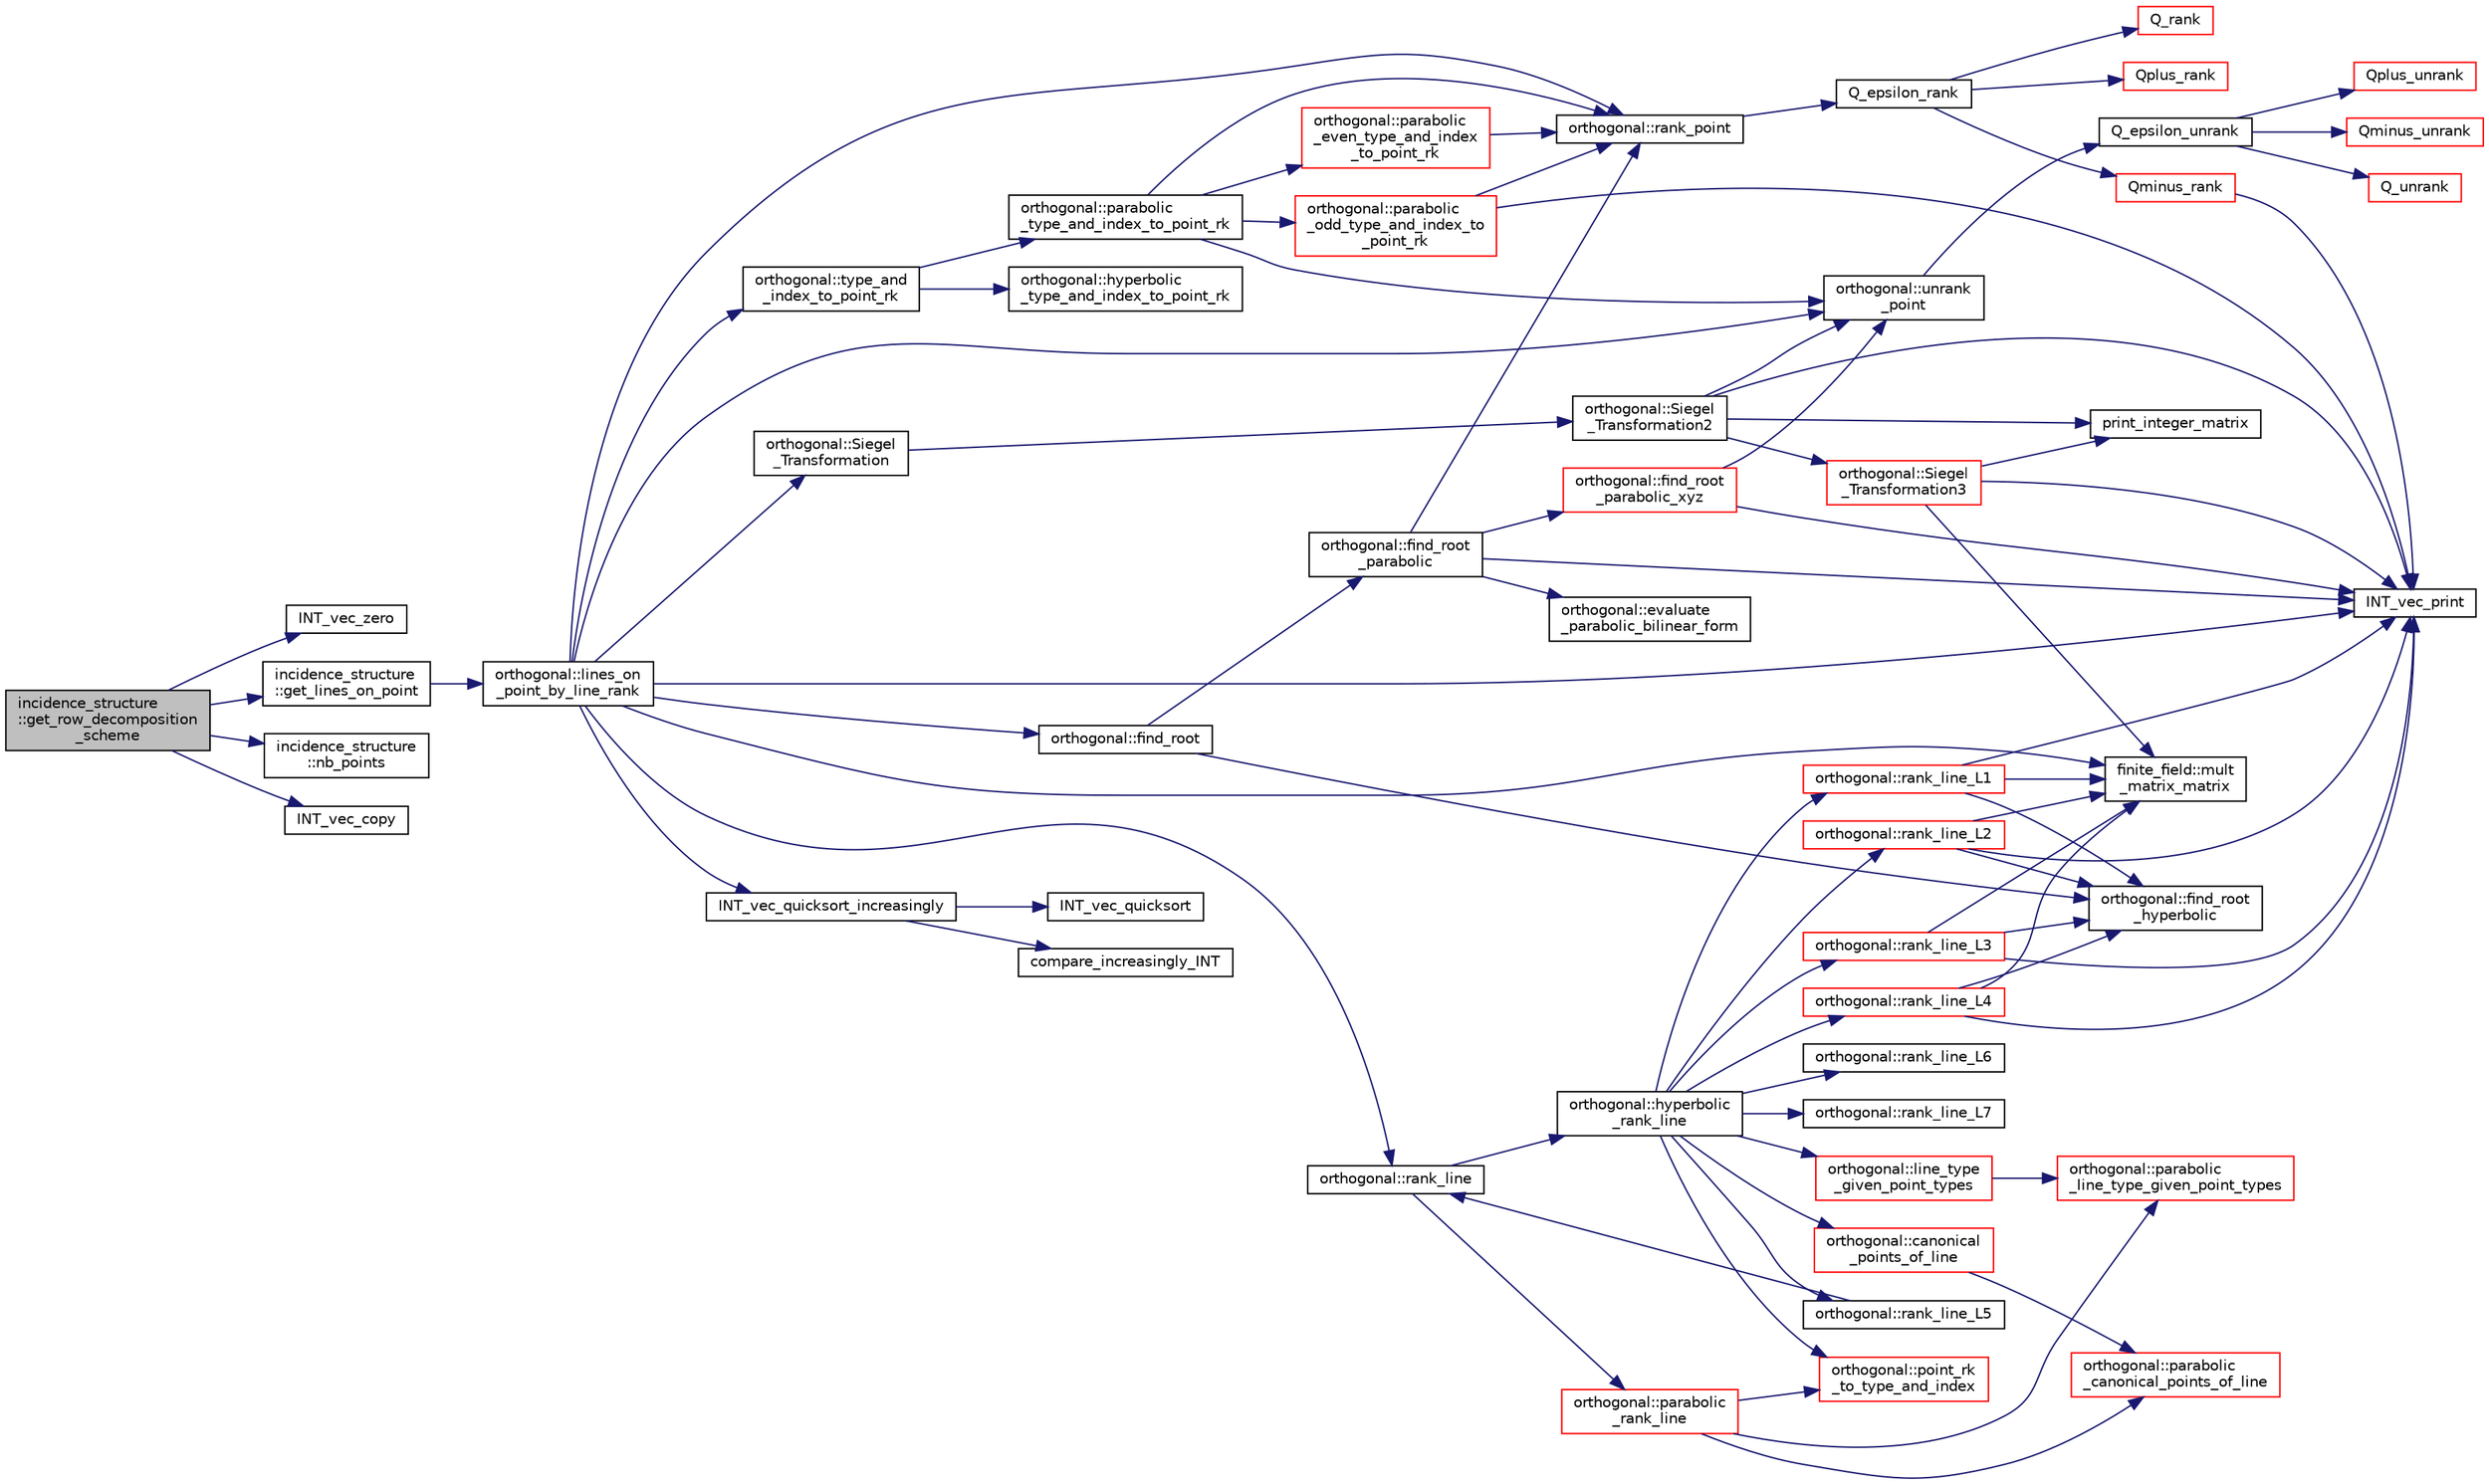 digraph "incidence_structure::get_row_decomposition_scheme"
{
  edge [fontname="Helvetica",fontsize="10",labelfontname="Helvetica",labelfontsize="10"];
  node [fontname="Helvetica",fontsize="10",shape=record];
  rankdir="LR";
  Node4555 [label="incidence_structure\l::get_row_decomposition\l_scheme",height=0.2,width=0.4,color="black", fillcolor="grey75", style="filled", fontcolor="black"];
  Node4555 -> Node4556 [color="midnightblue",fontsize="10",style="solid",fontname="Helvetica"];
  Node4556 [label="INT_vec_zero",height=0.2,width=0.4,color="black", fillcolor="white", style="filled",URL="$df/dbf/sajeeb_8_c.html#aa8c9c7977203577026080f546fe4980f"];
  Node4555 -> Node4557 [color="midnightblue",fontsize="10",style="solid",fontname="Helvetica"];
  Node4557 [label="incidence_structure\l::get_lines_on_point",height=0.2,width=0.4,color="black", fillcolor="white", style="filled",URL="$da/d8a/classincidence__structure.html#a09148fd9478525b4a65c8e44833d1861"];
  Node4557 -> Node4558 [color="midnightblue",fontsize="10",style="solid",fontname="Helvetica"];
  Node4558 [label="orthogonal::lines_on\l_point_by_line_rank",height=0.2,width=0.4,color="black", fillcolor="white", style="filled",URL="$d7/daa/classorthogonal.html#adc21874b6da3cd3585c704994fb538aa"];
  Node4558 -> Node4559 [color="midnightblue",fontsize="10",style="solid",fontname="Helvetica"];
  Node4559 [label="orthogonal::type_and\l_index_to_point_rk",height=0.2,width=0.4,color="black", fillcolor="white", style="filled",URL="$d7/daa/classorthogonal.html#a319ef460cdfe3247d336c3fb482901eb"];
  Node4559 -> Node4560 [color="midnightblue",fontsize="10",style="solid",fontname="Helvetica"];
  Node4560 [label="orthogonal::hyperbolic\l_type_and_index_to_point_rk",height=0.2,width=0.4,color="black", fillcolor="white", style="filled",URL="$d7/daa/classorthogonal.html#af31cd843ff2e6eb4fe1ba9c49e62d1b8"];
  Node4559 -> Node4561 [color="midnightblue",fontsize="10",style="solid",fontname="Helvetica"];
  Node4561 [label="orthogonal::parabolic\l_type_and_index_to_point_rk",height=0.2,width=0.4,color="black", fillcolor="white", style="filled",URL="$d7/daa/classorthogonal.html#a67c316cf01b382762e6ac372f522d106"];
  Node4561 -> Node4562 [color="midnightblue",fontsize="10",style="solid",fontname="Helvetica"];
  Node4562 [label="orthogonal::unrank\l_point",height=0.2,width=0.4,color="black", fillcolor="white", style="filled",URL="$d7/daa/classorthogonal.html#ab655117100f7c66c19817b84ac5ac0a0"];
  Node4562 -> Node4563 [color="midnightblue",fontsize="10",style="solid",fontname="Helvetica"];
  Node4563 [label="Q_epsilon_unrank",height=0.2,width=0.4,color="black", fillcolor="white", style="filled",URL="$d4/d67/geometry_8h.html#af162c4d30d4a6528299e37551c353e7b"];
  Node4563 -> Node4564 [color="midnightblue",fontsize="10",style="solid",fontname="Helvetica"];
  Node4564 [label="Q_unrank",height=0.2,width=0.4,color="red", fillcolor="white", style="filled",URL="$db/da0/lib_2foundations_2geometry_2orthogonal__points_8_c.html#a6d02923d5b54ef796934e753e6f5b65b"];
  Node4563 -> Node4582 [color="midnightblue",fontsize="10",style="solid",fontname="Helvetica"];
  Node4582 [label="Qplus_unrank",height=0.2,width=0.4,color="red", fillcolor="white", style="filled",URL="$db/da0/lib_2foundations_2geometry_2orthogonal__points_8_c.html#ad50512edd586919700e033744b4a03c8"];
  Node4563 -> Node4583 [color="midnightblue",fontsize="10",style="solid",fontname="Helvetica"];
  Node4583 [label="Qminus_unrank",height=0.2,width=0.4,color="red", fillcolor="white", style="filled",URL="$db/da0/lib_2foundations_2geometry_2orthogonal__points_8_c.html#ac2dd18f435ab479095b836a483c12c7d"];
  Node4561 -> Node4584 [color="midnightblue",fontsize="10",style="solid",fontname="Helvetica"];
  Node4584 [label="orthogonal::rank_point",height=0.2,width=0.4,color="black", fillcolor="white", style="filled",URL="$d7/daa/classorthogonal.html#adb4f1528590a804b3c011a68c9ebf655"];
  Node4584 -> Node4585 [color="midnightblue",fontsize="10",style="solid",fontname="Helvetica"];
  Node4585 [label="Q_epsilon_rank",height=0.2,width=0.4,color="black", fillcolor="white", style="filled",URL="$d4/d67/geometry_8h.html#a0949e1151174e2988aa697cb31942e97"];
  Node4585 -> Node4586 [color="midnightblue",fontsize="10",style="solid",fontname="Helvetica"];
  Node4586 [label="Q_rank",height=0.2,width=0.4,color="red", fillcolor="white", style="filled",URL="$db/da0/lib_2foundations_2geometry_2orthogonal__points_8_c.html#ad2671f4db3224df1e22494b9d946375e"];
  Node4585 -> Node4602 [color="midnightblue",fontsize="10",style="solid",fontname="Helvetica"];
  Node4602 [label="Qplus_rank",height=0.2,width=0.4,color="red", fillcolor="white", style="filled",URL="$db/da0/lib_2foundations_2geometry_2orthogonal__points_8_c.html#aaa1be357d007a845ce2866169d63afb7"];
  Node4585 -> Node4603 [color="midnightblue",fontsize="10",style="solid",fontname="Helvetica"];
  Node4603 [label="Qminus_rank",height=0.2,width=0.4,color="red", fillcolor="white", style="filled",URL="$db/da0/lib_2foundations_2geometry_2orthogonal__points_8_c.html#aec3e3dad3c2c12fa081edab0af2cb91a"];
  Node4603 -> Node4592 [color="midnightblue",fontsize="10",style="solid",fontname="Helvetica"];
  Node4592 [label="INT_vec_print",height=0.2,width=0.4,color="black", fillcolor="white", style="filled",URL="$df/dbf/sajeeb_8_c.html#a79a5901af0b47dd0d694109543c027fe"];
  Node4561 -> Node4605 [color="midnightblue",fontsize="10",style="solid",fontname="Helvetica"];
  Node4605 [label="orthogonal::parabolic\l_even_type_and_index\l_to_point_rk",height=0.2,width=0.4,color="red", fillcolor="white", style="filled",URL="$d7/daa/classorthogonal.html#af43894039e8c5a8039f52b93dfa3ff77"];
  Node4605 -> Node4584 [color="midnightblue",fontsize="10",style="solid",fontname="Helvetica"];
  Node4561 -> Node4618 [color="midnightblue",fontsize="10",style="solid",fontname="Helvetica"];
  Node4618 [label="orthogonal::parabolic\l_odd_type_and_index_to\l_point_rk",height=0.2,width=0.4,color="red", fillcolor="white", style="filled",URL="$d7/daa/classorthogonal.html#aac70113614b52601e38b3ce8cbffbc9a"];
  Node4618 -> Node4592 [color="midnightblue",fontsize="10",style="solid",fontname="Helvetica"];
  Node4618 -> Node4584 [color="midnightblue",fontsize="10",style="solid",fontname="Helvetica"];
  Node4558 -> Node4562 [color="midnightblue",fontsize="10",style="solid",fontname="Helvetica"];
  Node4558 -> Node4622 [color="midnightblue",fontsize="10",style="solid",fontname="Helvetica"];
  Node4622 [label="orthogonal::find_root",height=0.2,width=0.4,color="black", fillcolor="white", style="filled",URL="$d7/daa/classorthogonal.html#a7cad6e763a1f49ab5e372a26f5cdf247"];
  Node4622 -> Node4623 [color="midnightblue",fontsize="10",style="solid",fontname="Helvetica"];
  Node4623 [label="orthogonal::find_root\l_hyperbolic",height=0.2,width=0.4,color="black", fillcolor="white", style="filled",URL="$d7/daa/classorthogonal.html#a4cb66d7aec283cd032a99cb9b2b9992d"];
  Node4622 -> Node4624 [color="midnightblue",fontsize="10",style="solid",fontname="Helvetica"];
  Node4624 [label="orthogonal::find_root\l_parabolic",height=0.2,width=0.4,color="black", fillcolor="white", style="filled",URL="$d7/daa/classorthogonal.html#a2e4453bb31692707f8a9e8b660b2e136"];
  Node4624 -> Node4625 [color="midnightblue",fontsize="10",style="solid",fontname="Helvetica"];
  Node4625 [label="orthogonal::find_root\l_parabolic_xyz",height=0.2,width=0.4,color="red", fillcolor="white", style="filled",URL="$d7/daa/classorthogonal.html#a17dba83065c664a7d174c4693e87493b"];
  Node4625 -> Node4562 [color="midnightblue",fontsize="10",style="solid",fontname="Helvetica"];
  Node4625 -> Node4592 [color="midnightblue",fontsize="10",style="solid",fontname="Helvetica"];
  Node4624 -> Node4592 [color="midnightblue",fontsize="10",style="solid",fontname="Helvetica"];
  Node4624 -> Node4626 [color="midnightblue",fontsize="10",style="solid",fontname="Helvetica"];
  Node4626 [label="orthogonal::evaluate\l_parabolic_bilinear_form",height=0.2,width=0.4,color="black", fillcolor="white", style="filled",URL="$d7/daa/classorthogonal.html#a8ee79da4c853cd384a0028cbebbbe0ee"];
  Node4624 -> Node4584 [color="midnightblue",fontsize="10",style="solid",fontname="Helvetica"];
  Node4558 -> Node4627 [color="midnightblue",fontsize="10",style="solid",fontname="Helvetica"];
  Node4627 [label="orthogonal::Siegel\l_Transformation",height=0.2,width=0.4,color="black", fillcolor="white", style="filled",URL="$d7/daa/classorthogonal.html#a27258e68c99323ac8de66fedbe565a3d"];
  Node4627 -> Node4628 [color="midnightblue",fontsize="10",style="solid",fontname="Helvetica"];
  Node4628 [label="orthogonal::Siegel\l_Transformation2",height=0.2,width=0.4,color="black", fillcolor="white", style="filled",URL="$d7/daa/classorthogonal.html#aaf1945ebd71495f1b362e5091d4b30ec"];
  Node4628 -> Node4562 [color="midnightblue",fontsize="10",style="solid",fontname="Helvetica"];
  Node4628 -> Node4592 [color="midnightblue",fontsize="10",style="solid",fontname="Helvetica"];
  Node4628 -> Node4629 [color="midnightblue",fontsize="10",style="solid",fontname="Helvetica"];
  Node4629 [label="orthogonal::Siegel\l_Transformation3",height=0.2,width=0.4,color="red", fillcolor="white", style="filled",URL="$d7/daa/classorthogonal.html#ac9129abf3f825e8c7d5591d1ba116ac7"];
  Node4629 -> Node4592 [color="midnightblue",fontsize="10",style="solid",fontname="Helvetica"];
  Node4629 -> Node4634 [color="midnightblue",fontsize="10",style="solid",fontname="Helvetica"];
  Node4634 [label="print_integer_matrix",height=0.2,width=0.4,color="black", fillcolor="white", style="filled",URL="$d5/db4/io__and__os_8h.html#ab4d187a9b89a64102b971201b789b653"];
  Node4629 -> Node4636 [color="midnightblue",fontsize="10",style="solid",fontname="Helvetica"];
  Node4636 [label="finite_field::mult\l_matrix_matrix",height=0.2,width=0.4,color="black", fillcolor="white", style="filled",URL="$df/d5a/classfinite__field.html#a5e28706b815838d0ec34de1fa74bc3c4"];
  Node4628 -> Node4634 [color="midnightblue",fontsize="10",style="solid",fontname="Helvetica"];
  Node4558 -> Node4636 [color="midnightblue",fontsize="10",style="solid",fontname="Helvetica"];
  Node4558 -> Node4584 [color="midnightblue",fontsize="10",style="solid",fontname="Helvetica"];
  Node4558 -> Node4650 [color="midnightblue",fontsize="10",style="solid",fontname="Helvetica"];
  Node4650 [label="orthogonal::rank_line",height=0.2,width=0.4,color="black", fillcolor="white", style="filled",URL="$d7/daa/classorthogonal.html#a5e1b5a3eb76840f425e71f25dabcd470"];
  Node4650 -> Node4651 [color="midnightblue",fontsize="10",style="solid",fontname="Helvetica"];
  Node4651 [label="orthogonal::hyperbolic\l_rank_line",height=0.2,width=0.4,color="black", fillcolor="white", style="filled",URL="$d7/daa/classorthogonal.html#a2810f9a6851f445b03fdbfe2a888e9f5"];
  Node4651 -> Node4652 [color="midnightblue",fontsize="10",style="solid",fontname="Helvetica"];
  Node4652 [label="orthogonal::point_rk\l_to_type_and_index",height=0.2,width=0.4,color="red", fillcolor="white", style="filled",URL="$d7/daa/classorthogonal.html#a5419c9c6b60c81e6e66f3606e7ad1815"];
  Node4651 -> Node4665 [color="midnightblue",fontsize="10",style="solid",fontname="Helvetica"];
  Node4665 [label="orthogonal::line_type\l_given_point_types",height=0.2,width=0.4,color="red", fillcolor="white", style="filled",URL="$d7/daa/classorthogonal.html#abffd6b3e0d545fbe7799a2e2c1038aba"];
  Node4665 -> Node4673 [color="midnightblue",fontsize="10",style="solid",fontname="Helvetica"];
  Node4673 [label="orthogonal::parabolic\l_line_type_given_point_types",height=0.2,width=0.4,color="red", fillcolor="white", style="filled",URL="$d7/daa/classorthogonal.html#af1894e9b4951ea3b58fafaec8e1314d4"];
  Node4651 -> Node4682 [color="midnightblue",fontsize="10",style="solid",fontname="Helvetica"];
  Node4682 [label="orthogonal::canonical\l_points_of_line",height=0.2,width=0.4,color="red", fillcolor="white", style="filled",URL="$d7/daa/classorthogonal.html#a561d7c5426dcdb221a961ab2f0d89ae4"];
  Node4682 -> Node4691 [color="midnightblue",fontsize="10",style="solid",fontname="Helvetica"];
  Node4691 [label="orthogonal::parabolic\l_canonical_points_of_line",height=0.2,width=0.4,color="red", fillcolor="white", style="filled",URL="$d7/daa/classorthogonal.html#a7f1b4034dcfc0c22f06242b179466594"];
  Node4651 -> Node4697 [color="midnightblue",fontsize="10",style="solid",fontname="Helvetica"];
  Node4697 [label="orthogonal::rank_line_L1",height=0.2,width=0.4,color="red", fillcolor="white", style="filled",URL="$d7/daa/classorthogonal.html#a2d89d504dee5256f035591c1cb64e129"];
  Node4697 -> Node4592 [color="midnightblue",fontsize="10",style="solid",fontname="Helvetica"];
  Node4697 -> Node4623 [color="midnightblue",fontsize="10",style="solid",fontname="Helvetica"];
  Node4697 -> Node4636 [color="midnightblue",fontsize="10",style="solid",fontname="Helvetica"];
  Node4651 -> Node4699 [color="midnightblue",fontsize="10",style="solid",fontname="Helvetica"];
  Node4699 [label="orthogonal::rank_line_L2",height=0.2,width=0.4,color="red", fillcolor="white", style="filled",URL="$d7/daa/classorthogonal.html#abd9adb280933c973c9288e2764f72256"];
  Node4699 -> Node4592 [color="midnightblue",fontsize="10",style="solid",fontname="Helvetica"];
  Node4699 -> Node4623 [color="midnightblue",fontsize="10",style="solid",fontname="Helvetica"];
  Node4699 -> Node4636 [color="midnightblue",fontsize="10",style="solid",fontname="Helvetica"];
  Node4651 -> Node4700 [color="midnightblue",fontsize="10",style="solid",fontname="Helvetica"];
  Node4700 [label="orthogonal::rank_line_L3",height=0.2,width=0.4,color="red", fillcolor="white", style="filled",URL="$d7/daa/classorthogonal.html#a45ebd133d98a13f8c10e1ff0310874a9"];
  Node4700 -> Node4592 [color="midnightblue",fontsize="10",style="solid",fontname="Helvetica"];
  Node4700 -> Node4623 [color="midnightblue",fontsize="10",style="solid",fontname="Helvetica"];
  Node4700 -> Node4636 [color="midnightblue",fontsize="10",style="solid",fontname="Helvetica"];
  Node4651 -> Node4701 [color="midnightblue",fontsize="10",style="solid",fontname="Helvetica"];
  Node4701 [label="orthogonal::rank_line_L4",height=0.2,width=0.4,color="red", fillcolor="white", style="filled",URL="$d7/daa/classorthogonal.html#a80dc34bc12588a8b6e70cf00cd9558a6"];
  Node4701 -> Node4592 [color="midnightblue",fontsize="10",style="solid",fontname="Helvetica"];
  Node4701 -> Node4623 [color="midnightblue",fontsize="10",style="solid",fontname="Helvetica"];
  Node4701 -> Node4636 [color="midnightblue",fontsize="10",style="solid",fontname="Helvetica"];
  Node4651 -> Node4702 [color="midnightblue",fontsize="10",style="solid",fontname="Helvetica"];
  Node4702 [label="orthogonal::rank_line_L5",height=0.2,width=0.4,color="black", fillcolor="white", style="filled",URL="$d7/daa/classorthogonal.html#a80bcc065004ef76b70cef437fff6f54c"];
  Node4702 -> Node4650 [color="midnightblue",fontsize="10",style="solid",fontname="Helvetica"];
  Node4651 -> Node4703 [color="midnightblue",fontsize="10",style="solid",fontname="Helvetica"];
  Node4703 [label="orthogonal::rank_line_L6",height=0.2,width=0.4,color="black", fillcolor="white", style="filled",URL="$d7/daa/classorthogonal.html#aa32bfc8e78ece724ecbc703e94288a14"];
  Node4651 -> Node4704 [color="midnightblue",fontsize="10",style="solid",fontname="Helvetica"];
  Node4704 [label="orthogonal::rank_line_L7",height=0.2,width=0.4,color="black", fillcolor="white", style="filled",URL="$d7/daa/classorthogonal.html#aea60e6f3746fe39f8d321bc51f67fa3e"];
  Node4650 -> Node4705 [color="midnightblue",fontsize="10",style="solid",fontname="Helvetica"];
  Node4705 [label="orthogonal::parabolic\l_rank_line",height=0.2,width=0.4,color="red", fillcolor="white", style="filled",URL="$d7/daa/classorthogonal.html#a7df334ceca90bc5b90c56354dbaf45c9"];
  Node4705 -> Node4652 [color="midnightblue",fontsize="10",style="solid",fontname="Helvetica"];
  Node4705 -> Node4673 [color="midnightblue",fontsize="10",style="solid",fontname="Helvetica"];
  Node4705 -> Node4691 [color="midnightblue",fontsize="10",style="solid",fontname="Helvetica"];
  Node4558 -> Node4727 [color="midnightblue",fontsize="10",style="solid",fontname="Helvetica"];
  Node4727 [label="INT_vec_quicksort_increasingly",height=0.2,width=0.4,color="black", fillcolor="white", style="filled",URL="$d5/de2/foundations_2data__structures_2data__structures_8h.html#a31ccee746bc644f58816c67bc3a0e237"];
  Node4727 -> Node4728 [color="midnightblue",fontsize="10",style="solid",fontname="Helvetica"];
  Node4728 [label="INT_vec_quicksort",height=0.2,width=0.4,color="black", fillcolor="white", style="filled",URL="$d4/dd7/sorting_8_c.html#a06b413b423531ad098e9536031cc91ef"];
  Node4727 -> Node4729 [color="midnightblue",fontsize="10",style="solid",fontname="Helvetica"];
  Node4729 [label="compare_increasingly_INT",height=0.2,width=0.4,color="black", fillcolor="white", style="filled",URL="$d4/dd7/sorting_8_c.html#aa182150f114c64f81fcefcbc6d292790"];
  Node4558 -> Node4592 [color="midnightblue",fontsize="10",style="solid",fontname="Helvetica"];
  Node4555 -> Node4730 [color="midnightblue",fontsize="10",style="solid",fontname="Helvetica"];
  Node4730 [label="incidence_structure\l::nb_points",height=0.2,width=0.4,color="black", fillcolor="white", style="filled",URL="$da/d8a/classincidence__structure.html#aff5f6bfdc7470e73082ee6faacf0af64"];
  Node4555 -> Node4640 [color="midnightblue",fontsize="10",style="solid",fontname="Helvetica"];
  Node4640 [label="INT_vec_copy",height=0.2,width=0.4,color="black", fillcolor="white", style="filled",URL="$df/dbf/sajeeb_8_c.html#ac2d875e27e009af6ec04d17254d11075"];
}
